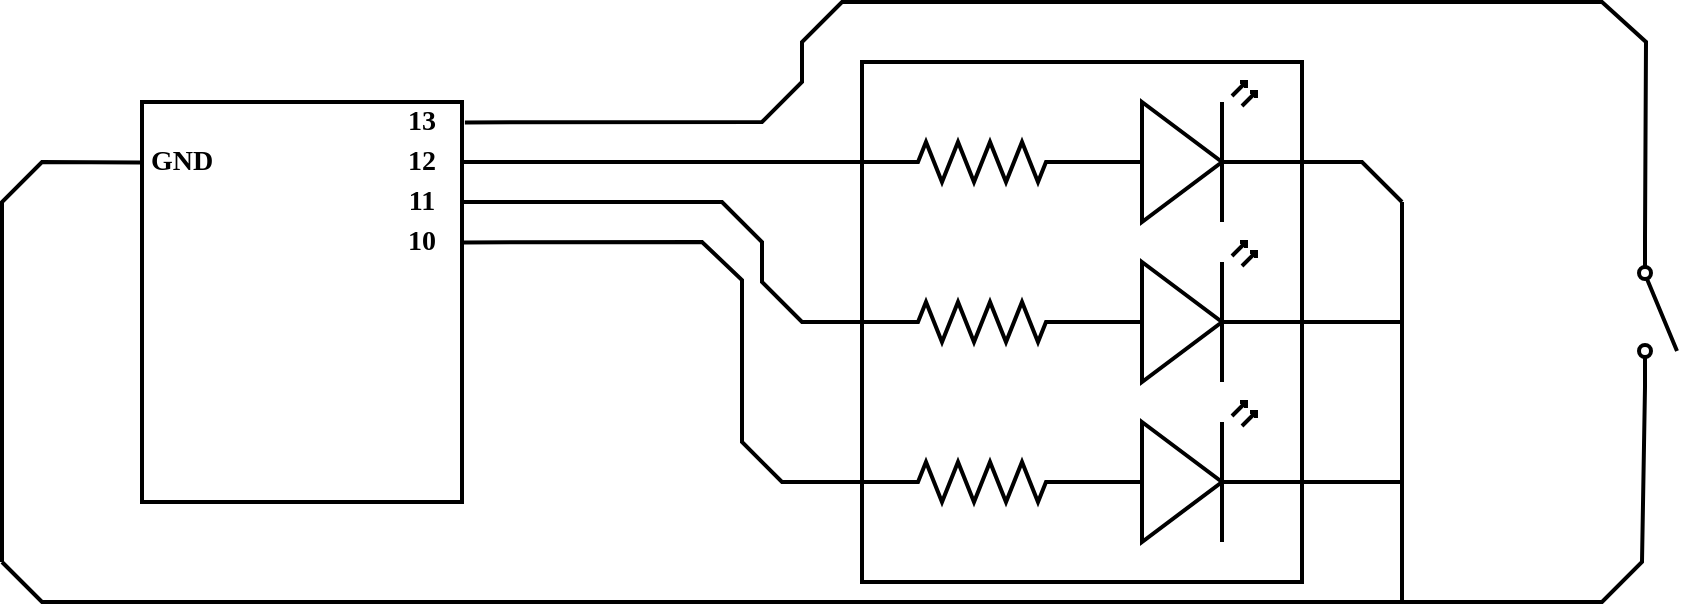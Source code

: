 <mxfile version="20.8.10" type="device"><diagram name="Page-1" id="89N23WoFiTNQNYXKprgz"><mxGraphModel dx="1688" dy="527" grid="1" gridSize="10" guides="1" tooltips="1" connect="1" arrows="1" fold="1" page="1" pageScale="1" pageWidth="827" pageHeight="1169" math="0" shadow="0"><root><mxCell id="0"/><mxCell id="1" parent="0"/><mxCell id="ps8XHfpcXz5K6KWMvPdB-7" value="" style="rounded=0;whiteSpace=wrap;html=1;strokeWidth=2;" vertex="1" parent="1"><mxGeometry x="350" y="170" width="220" height="260" as="geometry"/></mxCell><mxCell id="ps8XHfpcXz5K6KWMvPdB-9" style="edgeStyle=orthogonalEdgeStyle;rounded=0;orthogonalLoop=1;jettySize=auto;html=1;strokeWidth=2;endArrow=none;endFill=0;" edge="1" parent="1" source="ps8XHfpcXz5K6KWMvPdB-1"><mxGeometry relative="1" as="geometry"><mxPoint x="150" y="220" as="targetPoint"/></mxGeometry></mxCell><mxCell id="ps8XHfpcXz5K6KWMvPdB-1" value="" style="pointerEvents=1;verticalLabelPosition=bottom;shadow=0;dashed=0;align=center;html=1;verticalAlign=top;shape=mxgraph.electrical.resistors.resistor_2;strokeWidth=2;" vertex="1" parent="1"><mxGeometry x="360" y="210" width="100" height="20" as="geometry"/></mxCell><mxCell id="ps8XHfpcXz5K6KWMvPdB-2" value="" style="pointerEvents=1;verticalLabelPosition=bottom;shadow=0;dashed=0;align=center;html=1;verticalAlign=top;shape=mxgraph.electrical.resistors.resistor_2;strokeWidth=2;" vertex="1" parent="1"><mxGeometry x="360" y="290" width="100" height="20" as="geometry"/></mxCell><mxCell id="ps8XHfpcXz5K6KWMvPdB-3" value="" style="pointerEvents=1;verticalLabelPosition=bottom;shadow=0;dashed=0;align=center;html=1;verticalAlign=top;shape=mxgraph.electrical.resistors.resistor_2;strokeWidth=2;" vertex="1" parent="1"><mxGeometry x="360" y="370" width="100" height="20" as="geometry"/></mxCell><mxCell id="ps8XHfpcXz5K6KWMvPdB-12" style="rounded=0;orthogonalLoop=1;jettySize=auto;html=1;strokeWidth=2;endArrow=none;endFill=0;" edge="1" parent="1"><mxGeometry relative="1" as="geometry"><mxPoint x="620" y="240" as="targetPoint"/><mxPoint x="560.0" y="220" as="sourcePoint"/><Array as="points"><mxPoint x="600" y="220"/></Array></mxGeometry></mxCell><mxCell id="ps8XHfpcXz5K6KWMvPdB-4" value="" style="verticalLabelPosition=bottom;shadow=0;dashed=0;align=center;html=1;verticalAlign=top;shape=mxgraph.electrical.opto_electronics.led_2;pointerEvents=1;strokeWidth=2;" vertex="1" parent="1"><mxGeometry x="460" y="180" width="100" height="70" as="geometry"/></mxCell><mxCell id="ps8XHfpcXz5K6KWMvPdB-5" value="" style="verticalLabelPosition=bottom;shadow=0;dashed=0;align=center;html=1;verticalAlign=top;shape=mxgraph.electrical.opto_electronics.led_2;pointerEvents=1;strokeWidth=2;" vertex="1" parent="1"><mxGeometry x="460" y="260" width="100" height="70" as="geometry"/></mxCell><mxCell id="ps8XHfpcXz5K6KWMvPdB-6" value="" style="verticalLabelPosition=bottom;shadow=0;dashed=0;align=center;html=1;verticalAlign=top;shape=mxgraph.electrical.opto_electronics.led_2;pointerEvents=1;strokeWidth=2;" vertex="1" parent="1"><mxGeometry x="460" y="340" width="100" height="70" as="geometry"/></mxCell><mxCell id="ps8XHfpcXz5K6KWMvPdB-18" style="rounded=0;orthogonalLoop=1;jettySize=auto;html=1;strokeWidth=2;endArrow=none;endFill=0;exitX=-0.005;exitY=0.151;exitDx=0;exitDy=0;exitPerimeter=0;" edge="1" parent="1" source="ps8XHfpcXz5K6KWMvPdB-8"><mxGeometry relative="1" as="geometry"><mxPoint x="-80" y="420" as="targetPoint"/><Array as="points"><mxPoint x="-60" y="220"/><mxPoint x="-80" y="240"/></Array></mxGeometry></mxCell><mxCell id="ps8XHfpcXz5K6KWMvPdB-8" value="" style="rounded=0;whiteSpace=wrap;html=1;strokeWidth=2;" vertex="1" parent="1"><mxGeometry x="-10" y="190" width="160" height="200" as="geometry"/></mxCell><mxCell id="ps8XHfpcXz5K6KWMvPdB-10" style="rounded=0;orthogonalLoop=1;jettySize=auto;html=1;strokeWidth=2;endArrow=none;endFill=0;" edge="1" parent="1"><mxGeometry relative="1" as="geometry"><mxPoint x="150" y="240" as="targetPoint"/><mxPoint x="360" y="300" as="sourcePoint"/><Array as="points"><mxPoint x="320" y="300"/><mxPoint x="300" y="280"/><mxPoint x="300" y="260"/><mxPoint x="280" y="240"/></Array></mxGeometry></mxCell><mxCell id="ps8XHfpcXz5K6KWMvPdB-11" style="rounded=0;orthogonalLoop=1;jettySize=auto;html=1;strokeWidth=2;endArrow=none;endFill=0;entryX=1.005;entryY=0.351;entryDx=0;entryDy=0;entryPerimeter=0;" edge="1" parent="1" target="ps8XHfpcXz5K6KWMvPdB-8"><mxGeometry relative="1" as="geometry"><mxPoint x="150" y="380" as="targetPoint"/><mxPoint x="360" y="380" as="sourcePoint"/><Array as="points"><mxPoint x="310" y="380"/><mxPoint x="290" y="360"/><mxPoint x="290" y="279"/><mxPoint x="270" y="260"/></Array></mxGeometry></mxCell><mxCell id="ps8XHfpcXz5K6KWMvPdB-13" style="edgeStyle=orthogonalEdgeStyle;rounded=0;orthogonalLoop=1;jettySize=auto;html=1;strokeWidth=2;endArrow=none;endFill=0;" edge="1" parent="1"><mxGeometry relative="1" as="geometry"><mxPoint x="620.0" y="300" as="targetPoint"/><mxPoint x="560.0" y="300" as="sourcePoint"/></mxGeometry></mxCell><mxCell id="ps8XHfpcXz5K6KWMvPdB-14" style="edgeStyle=orthogonalEdgeStyle;rounded=0;orthogonalLoop=1;jettySize=auto;html=1;strokeWidth=2;endArrow=none;endFill=0;" edge="1" parent="1"><mxGeometry relative="1" as="geometry"><mxPoint x="620.0" y="380" as="targetPoint"/><mxPoint x="560.0" y="380" as="sourcePoint"/></mxGeometry></mxCell><mxCell id="ps8XHfpcXz5K6KWMvPdB-15" value="" style="endArrow=none;html=1;rounded=0;strokeWidth=2;" edge="1" parent="1"><mxGeometry width="50" height="50" relative="1" as="geometry"><mxPoint x="620" y="440" as="sourcePoint"/><mxPoint x="620" y="240" as="targetPoint"/><Array as="points"><mxPoint x="620" y="420"/></Array></mxGeometry></mxCell><mxCell id="ps8XHfpcXz5K6KWMvPdB-16" style="rounded=0;orthogonalLoop=1;jettySize=auto;html=1;strokeWidth=2;endArrow=none;endFill=0;" edge="1" parent="1"><mxGeometry relative="1" as="geometry"><mxPoint x="-80" y="420" as="targetPoint"/><mxPoint x="600" y="440" as="sourcePoint"/><Array as="points"><mxPoint x="-60" y="440"/></Array></mxGeometry></mxCell><mxCell id="ps8XHfpcXz5K6KWMvPdB-19" style="rounded=0;orthogonalLoop=1;jettySize=auto;html=1;strokeWidth=2;endArrow=none;endFill=0;exitX=0;exitY=0.8;exitDx=0;exitDy=0;entryX=1.009;entryY=0.051;entryDx=0;entryDy=0;entryPerimeter=0;" edge="1" parent="1" source="ps8XHfpcXz5K6KWMvPdB-21" target="ps8XHfpcXz5K6KWMvPdB-8"><mxGeometry relative="1" as="geometry"><mxPoint x="347.515" y="110" as="targetPoint"/><mxPoint x="500" y="60" as="sourcePoint"/><Array as="points"><mxPoint x="742" y="160"/><mxPoint x="720" y="140"/><mxPoint x="340" y="140"/><mxPoint x="320" y="160"/><mxPoint x="320" y="180"/><mxPoint x="300" y="200"/></Array></mxGeometry></mxCell><mxCell id="ps8XHfpcXz5K6KWMvPdB-21" value="" style="shape=mxgraph.electrical.electro-mechanical.singleSwitch;aspect=fixed;elSwitchState=off;strokeWidth=2;rotation=90;" vertex="1" parent="1"><mxGeometry x="710" y="285" width="75" height="20" as="geometry"/></mxCell><mxCell id="ps8XHfpcXz5K6KWMvPdB-22" style="rounded=0;orthogonalLoop=1;jettySize=auto;html=1;strokeWidth=2;endArrow=none;endFill=0;entryX=1;entryY=0.8;entryDx=0;entryDy=0;" edge="1" parent="1" target="ps8XHfpcXz5K6KWMvPdB-21"><mxGeometry relative="1" as="geometry"><mxPoint x="660" y="440" as="targetPoint"/><mxPoint x="600" y="440" as="sourcePoint"/><Array as="points"><mxPoint x="720" y="440"/><mxPoint x="740" y="420"/></Array></mxGeometry></mxCell><mxCell id="ps8XHfpcXz5K6KWMvPdB-23" value="13" style="rounded=0;whiteSpace=wrap;html=1;fillColor=none;fontSize=14;fontFamily=Fira Code;fontSource=https%3A%2F%2Ffonts.googleapis.com%2Fcss%3Ffamily%3DFira%2BCode;fontStyle=1;strokeWidth=2;strokeColor=none;" vertex="1" parent="1"><mxGeometry x="110" y="190" width="40" height="20" as="geometry"/></mxCell><mxCell id="ps8XHfpcXz5K6KWMvPdB-25" value="12" style="rounded=0;whiteSpace=wrap;html=1;fillColor=none;fontSize=14;fontFamily=Fira Code;fontSource=https%3A%2F%2Ffonts.googleapis.com%2Fcss%3Ffamily%3DFira%2BCode;fontStyle=1;strokeWidth=2;strokeColor=none;" vertex="1" parent="1"><mxGeometry x="110" y="210" width="40" height="20" as="geometry"/></mxCell><mxCell id="ps8XHfpcXz5K6KWMvPdB-26" value="11" style="rounded=0;whiteSpace=wrap;html=1;fillColor=none;fontSize=14;fontFamily=Fira Code;fontSource=https%3A%2F%2Ffonts.googleapis.com%2Fcss%3Ffamily%3DFira%2BCode;fontStyle=1;strokeWidth=2;strokeColor=none;" vertex="1" parent="1"><mxGeometry x="110" y="230" width="40" height="20" as="geometry"/></mxCell><mxCell id="ps8XHfpcXz5K6KWMvPdB-27" value="10" style="rounded=0;whiteSpace=wrap;html=1;fillColor=none;fontSize=14;fontFamily=Fira Code;fontSource=https%3A%2F%2Ffonts.googleapis.com%2Fcss%3Ffamily%3DFira%2BCode;fontStyle=1;strokeWidth=2;strokeColor=none;" vertex="1" parent="1"><mxGeometry x="110" y="250" width="40" height="20" as="geometry"/></mxCell><mxCell id="ps8XHfpcXz5K6KWMvPdB-28" value="GND" style="rounded=0;whiteSpace=wrap;html=1;fillColor=none;fontSize=14;fontFamily=Fira Code;fontSource=https%3A%2F%2Ffonts.googleapis.com%2Fcss%3Ffamily%3DFira%2BCode;fontStyle=1;strokeWidth=2;strokeColor=none;" vertex="1" parent="1"><mxGeometry x="-10" y="210" width="40" height="20" as="geometry"/></mxCell></root></mxGraphModel></diagram></mxfile>